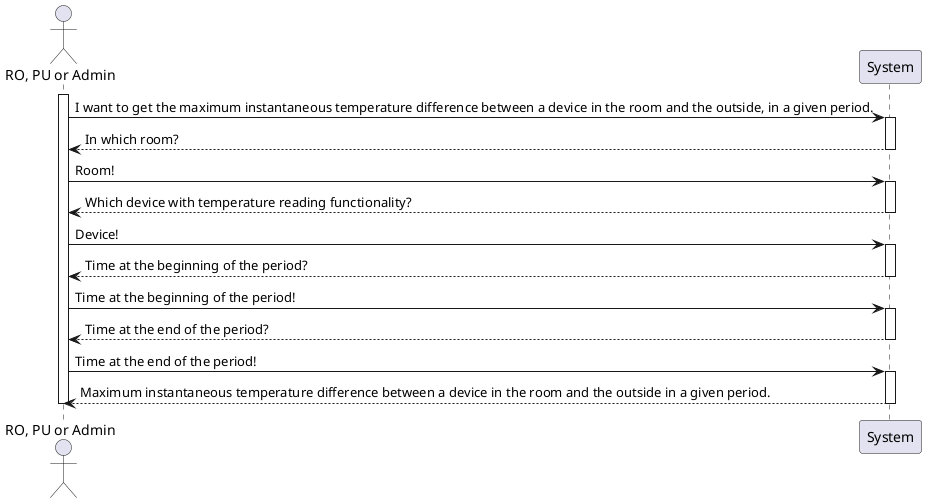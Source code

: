 @startuml
!pragma layout smetana
actor "RO, PU or Admin" as User
participant System

activate User
User -> System: I want to get the maximum instantaneous temperature difference between a device in the room and the outside, in a given period.
activate System
System --> User: In which room?
deactivate System
User -> System: Room!
activate System
System --> User: Which device with temperature reading functionality?
deactivate System
User -> System: Device!
activate System
System --> User : Time at the beginning of the period?
deactivate System
User -> System: Time at the beginning of the period!
activate System
System --> User : Time at the end of the period?
deactivate System
User -> System: Time at the end of the period!
activate System
System --> User: Maximum instantaneous temperature difference between a device in the room and the outside in a given period.
deactivate System
deactivate User

@enduml